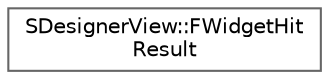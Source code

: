 digraph "Graphical Class Hierarchy"
{
 // INTERACTIVE_SVG=YES
 // LATEX_PDF_SIZE
  bgcolor="transparent";
  edge [fontname=Helvetica,fontsize=10,labelfontname=Helvetica,labelfontsize=10];
  node [fontname=Helvetica,fontsize=10,shape=box,height=0.2,width=0.4];
  rankdir="LR";
  Node0 [id="Node000000",label="SDesignerView::FWidgetHit\lResult",height=0.2,width=0.4,color="grey40", fillcolor="white", style="filled",URL="$d3/dea/structSDesignerView_1_1FWidgetHitResult.html",tooltip=" "];
}
